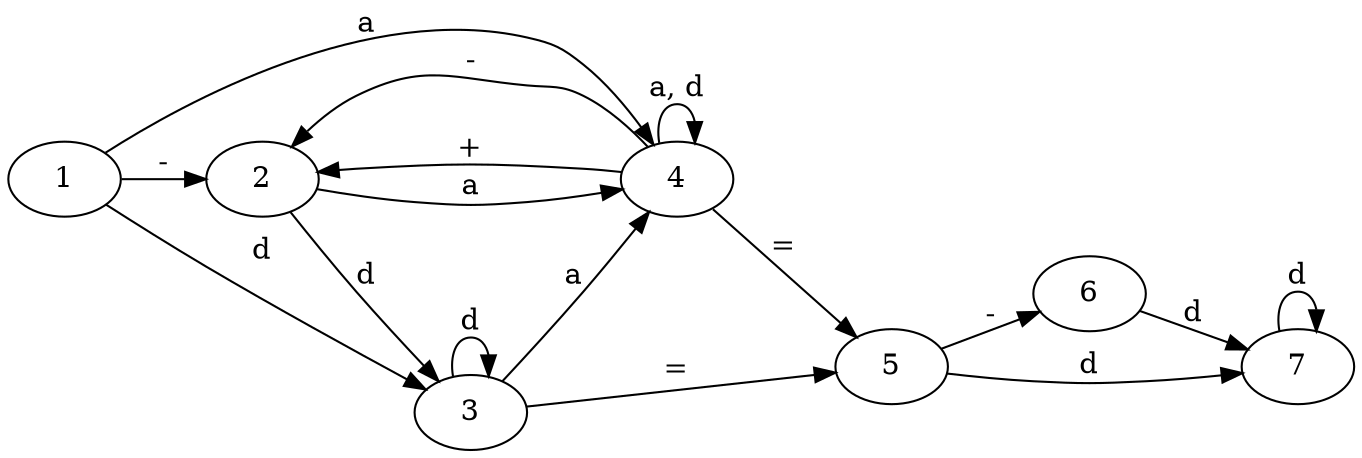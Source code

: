 digraph {
	rankdir = "LR";

	1 -> 2 [label = "-"];
	1 -> 3 [label = "d"];
	1 -> 4 [label = "a"];
	2 -> 3 [label = "d"];
	2 -> 4 [label = "a"];
	3 -> 3 [label = "d"];
	3 -> 4 [label = "a"];
	3 -> 5 [label = "="];
	4 -> 2 [label = "-"];
	4 -> 2 [label = "+"];
	4 -> 4 [label = "a, d"];
	4 -> 5 [label = "="];
	5 -> 6 [label = "-"];
	5 -> 7 [label = "d"];
	6 -> 7 [label = "d"];
	7 -> 7 [label = "d"];
}
